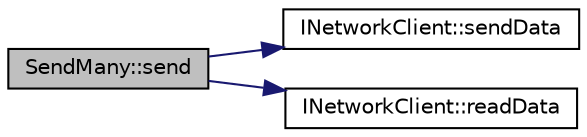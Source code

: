 digraph "SendMany::send"
{
  edge [fontname="Helvetica",fontsize="10",labelfontname="Helvetica",labelfontsize="10"];
  node [fontname="Helvetica",fontsize="10",shape=record];
  rankdir="LR";
  Node4 [label="SendMany::send",height=0.2,width=0.4,color="black", fillcolor="grey75", style="filled", fontcolor="black"];
  Node4 -> Node5 [color="midnightblue",fontsize="10",style="solid",fontname="Helvetica"];
  Node5 [label="INetworkClient::sendData",height=0.2,width=0.4,color="black", fillcolor="white", style="filled",URL="$class_i_network_client.html#abdbaff32040dbcf6deee5de06cf484f3",tooltip="Send data using pointer to bufor and size. "];
  Node4 -> Node6 [color="midnightblue",fontsize="10",style="solid",fontname="Helvetica"];
  Node6 [label="INetworkClient::readData",height=0.2,width=0.4,color="black", fillcolor="white", style="filled",URL="$class_i_network_client.html#af80ef17edd0a926d2f3c8f0ec32ef78c",tooltip="Read data to buffor. "];
}
